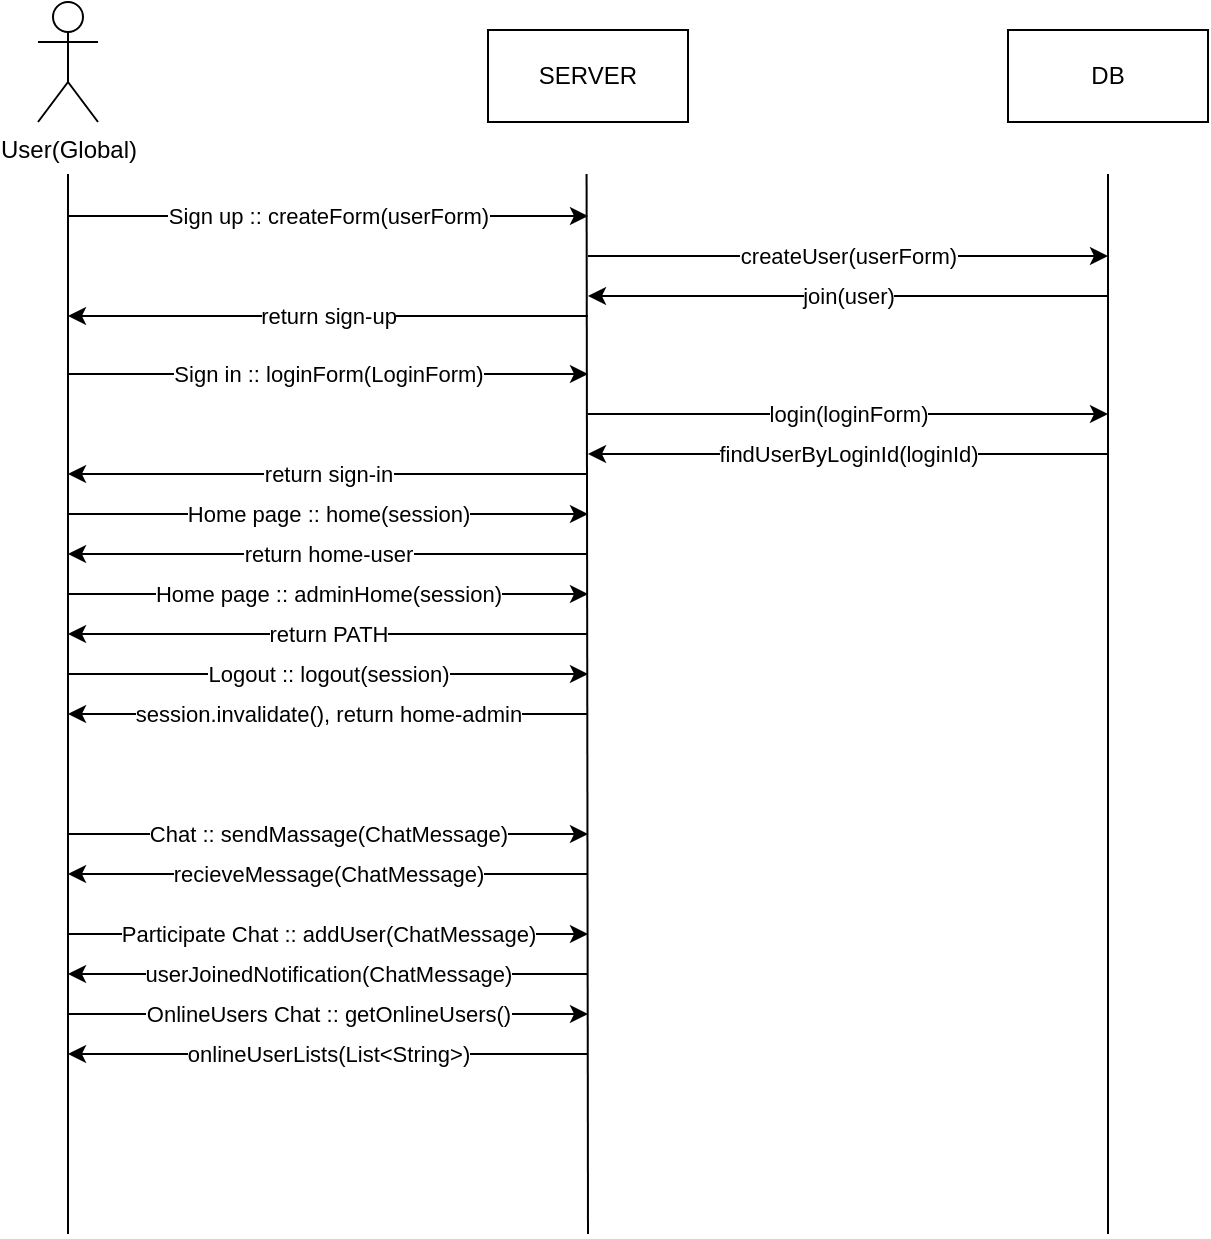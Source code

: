 <mxfile version="24.5.3" type="device">
  <diagram name="페이지-1" id="M4-e2FvrFqh1SJA5EF41">
    <mxGraphModel dx="1327" dy="673" grid="1" gridSize="10" guides="1" tooltips="1" connect="1" arrows="1" fold="1" page="1" pageScale="1" pageWidth="827" pageHeight="1169" math="0" shadow="0">
      <root>
        <mxCell id="0" />
        <mxCell id="1" parent="0" />
        <mxCell id="HQ5jh7fbDC8ZT-q5LC9b-1" value="User(Global)" style="shape=umlActor;verticalLabelPosition=bottom;verticalAlign=top;html=1;outlineConnect=0;" vertex="1" parent="1">
          <mxGeometry x="105" y="64" width="30" height="60" as="geometry" />
        </mxCell>
        <mxCell id="HQ5jh7fbDC8ZT-q5LC9b-2" value="" style="endArrow=none;html=1;rounded=0;" edge="1" parent="1">
          <mxGeometry width="50" height="50" relative="1" as="geometry">
            <mxPoint x="120" y="680" as="sourcePoint" />
            <mxPoint x="120" y="150" as="targetPoint" />
          </mxGeometry>
        </mxCell>
        <mxCell id="HQ5jh7fbDC8ZT-q5LC9b-3" value="SERVER" style="rounded=0;whiteSpace=wrap;html=1;" vertex="1" parent="1">
          <mxGeometry x="330" y="78" width="100" height="46" as="geometry" />
        </mxCell>
        <mxCell id="HQ5jh7fbDC8ZT-q5LC9b-4" value="DB" style="rounded=0;whiteSpace=wrap;html=1;" vertex="1" parent="1">
          <mxGeometry x="590" y="78" width="100" height="46" as="geometry" />
        </mxCell>
        <mxCell id="HQ5jh7fbDC8ZT-q5LC9b-5" value="" style="endArrow=none;html=1;rounded=0;" edge="1" parent="1">
          <mxGeometry width="50" height="50" relative="1" as="geometry">
            <mxPoint x="380" y="680" as="sourcePoint" />
            <mxPoint x="379.29" y="150" as="targetPoint" />
          </mxGeometry>
        </mxCell>
        <mxCell id="HQ5jh7fbDC8ZT-q5LC9b-6" value="" style="endArrow=none;html=1;rounded=0;" edge="1" parent="1">
          <mxGeometry width="50" height="50" relative="1" as="geometry">
            <mxPoint x="640" y="680" as="sourcePoint" />
            <mxPoint x="640" y="150" as="targetPoint" />
          </mxGeometry>
        </mxCell>
        <mxCell id="HQ5jh7fbDC8ZT-q5LC9b-7" value="Sign up :: createForm(userForm)" style="endArrow=classic;html=1;rounded=0;" edge="1" parent="1">
          <mxGeometry width="50" height="50" relative="1" as="geometry">
            <mxPoint x="120" y="171" as="sourcePoint" />
            <mxPoint x="380" y="171" as="targetPoint" />
          </mxGeometry>
        </mxCell>
        <mxCell id="HQ5jh7fbDC8ZT-q5LC9b-11" value="createUser(userForm)" style="endArrow=classic;html=1;rounded=0;" edge="1" parent="1">
          <mxGeometry width="50" height="50" relative="1" as="geometry">
            <mxPoint x="380" y="191" as="sourcePoint" />
            <mxPoint x="640" y="191" as="targetPoint" />
          </mxGeometry>
        </mxCell>
        <mxCell id="HQ5jh7fbDC8ZT-q5LC9b-12" value="join(user)" style="endArrow=classic;html=1;rounded=0;" edge="1" parent="1">
          <mxGeometry width="50" height="50" relative="1" as="geometry">
            <mxPoint x="640" y="211" as="sourcePoint" />
            <mxPoint x="380" y="211" as="targetPoint" />
            <mxPoint as="offset" />
          </mxGeometry>
        </mxCell>
        <mxCell id="HQ5jh7fbDC8ZT-q5LC9b-14" value="return sign-up" style="endArrow=classic;html=1;rounded=0;" edge="1" parent="1">
          <mxGeometry width="50" height="50" relative="1" as="geometry">
            <mxPoint x="380" y="221" as="sourcePoint" />
            <mxPoint x="120" y="221" as="targetPoint" />
            <mxPoint as="offset" />
          </mxGeometry>
        </mxCell>
        <mxCell id="HQ5jh7fbDC8ZT-q5LC9b-15" value="Sign in :: loginForm(LoginForm)" style="endArrow=classic;html=1;rounded=0;" edge="1" parent="1">
          <mxGeometry width="50" height="50" relative="1" as="geometry">
            <mxPoint x="120" y="250" as="sourcePoint" />
            <mxPoint x="380" y="250" as="targetPoint" />
            <mxPoint as="offset" />
          </mxGeometry>
        </mxCell>
        <mxCell id="HQ5jh7fbDC8ZT-q5LC9b-16" value="login(loginForm)" style="endArrow=classic;html=1;rounded=0;" edge="1" parent="1">
          <mxGeometry width="50" height="50" relative="1" as="geometry">
            <mxPoint x="380" y="270" as="sourcePoint" />
            <mxPoint x="640" y="270" as="targetPoint" />
          </mxGeometry>
        </mxCell>
        <mxCell id="HQ5jh7fbDC8ZT-q5LC9b-17" value="findUserByLoginId(loginId)" style="endArrow=classic;html=1;rounded=0;" edge="1" parent="1">
          <mxGeometry width="50" height="50" relative="1" as="geometry">
            <mxPoint x="640" y="290" as="sourcePoint" />
            <mxPoint x="380" y="290" as="targetPoint" />
            <mxPoint as="offset" />
          </mxGeometry>
        </mxCell>
        <mxCell id="HQ5jh7fbDC8ZT-q5LC9b-18" value="return sign-in" style="endArrow=classic;html=1;rounded=0;" edge="1" parent="1">
          <mxGeometry width="50" height="50" relative="1" as="geometry">
            <mxPoint x="380" y="300" as="sourcePoint" />
            <mxPoint x="120" y="300" as="targetPoint" />
            <mxPoint as="offset" />
          </mxGeometry>
        </mxCell>
        <mxCell id="HQ5jh7fbDC8ZT-q5LC9b-20" value="Home page :: home(session)" style="endArrow=classic;html=1;rounded=0;" edge="1" parent="1">
          <mxGeometry width="50" height="50" relative="1" as="geometry">
            <mxPoint x="120" y="320" as="sourcePoint" />
            <mxPoint x="380" y="320" as="targetPoint" />
            <mxPoint as="offset" />
          </mxGeometry>
        </mxCell>
        <mxCell id="HQ5jh7fbDC8ZT-q5LC9b-23" value="return home-user" style="endArrow=classic;html=1;rounded=0;" edge="1" parent="1">
          <mxGeometry width="50" height="50" relative="1" as="geometry">
            <mxPoint x="380" y="340" as="sourcePoint" />
            <mxPoint x="120" y="340" as="targetPoint" />
            <mxPoint as="offset" />
          </mxGeometry>
        </mxCell>
        <mxCell id="HQ5jh7fbDC8ZT-q5LC9b-28" value="Home page :: adminHome(session)" style="endArrow=classic;html=1;rounded=0;" edge="1" parent="1">
          <mxGeometry width="50" height="50" relative="1" as="geometry">
            <mxPoint x="120" y="360" as="sourcePoint" />
            <mxPoint x="380" y="360" as="targetPoint" />
            <mxPoint as="offset" />
          </mxGeometry>
        </mxCell>
        <mxCell id="HQ5jh7fbDC8ZT-q5LC9b-29" value="return PATH" style="endArrow=classic;html=1;rounded=0;" edge="1" parent="1">
          <mxGeometry width="50" height="50" relative="1" as="geometry">
            <mxPoint x="380" y="380" as="sourcePoint" />
            <mxPoint x="120" y="380" as="targetPoint" />
            <mxPoint as="offset" />
          </mxGeometry>
        </mxCell>
        <mxCell id="HQ5jh7fbDC8ZT-q5LC9b-34" value="Logout :: logout(session)" style="endArrow=classic;html=1;rounded=0;" edge="1" parent="1">
          <mxGeometry width="50" height="50" relative="1" as="geometry">
            <mxPoint x="120" y="400" as="sourcePoint" />
            <mxPoint x="380" y="400" as="targetPoint" />
            <mxPoint as="offset" />
          </mxGeometry>
        </mxCell>
        <mxCell id="HQ5jh7fbDC8ZT-q5LC9b-35" value="session.invalidate(), return home-admin" style="endArrow=classic;html=1;rounded=0;" edge="1" parent="1">
          <mxGeometry width="50" height="50" relative="1" as="geometry">
            <mxPoint x="380" y="420" as="sourcePoint" />
            <mxPoint x="120" y="420" as="targetPoint" />
            <mxPoint as="offset" />
          </mxGeometry>
        </mxCell>
        <mxCell id="HQ5jh7fbDC8ZT-q5LC9b-37" value="Chat :: sendMassage(ChatMessage)" style="endArrow=classic;html=1;rounded=0;" edge="1" parent="1">
          <mxGeometry width="50" height="50" relative="1" as="geometry">
            <mxPoint x="120" y="480" as="sourcePoint" />
            <mxPoint x="380" y="480" as="targetPoint" />
          </mxGeometry>
        </mxCell>
        <mxCell id="HQ5jh7fbDC8ZT-q5LC9b-40" value="recieveMessage(ChatMessage)" style="endArrow=classic;html=1;rounded=0;" edge="1" parent="1">
          <mxGeometry width="50" height="50" relative="1" as="geometry">
            <mxPoint x="380" y="500" as="sourcePoint" />
            <mxPoint x="120" y="500" as="targetPoint" />
            <mxPoint as="offset" />
          </mxGeometry>
        </mxCell>
        <mxCell id="HQ5jh7fbDC8ZT-q5LC9b-41" value="Participate Chat :: addUser(ChatMessage)" style="endArrow=classic;html=1;rounded=0;" edge="1" parent="1">
          <mxGeometry width="50" height="50" relative="1" as="geometry">
            <mxPoint x="120" y="530" as="sourcePoint" />
            <mxPoint x="380" y="530" as="targetPoint" />
          </mxGeometry>
        </mxCell>
        <mxCell id="HQ5jh7fbDC8ZT-q5LC9b-42" value="userJoinedNotification(ChatMessage)" style="endArrow=classic;html=1;rounded=0;" edge="1" parent="1">
          <mxGeometry width="50" height="50" relative="1" as="geometry">
            <mxPoint x="380" y="550" as="sourcePoint" />
            <mxPoint x="120" y="550" as="targetPoint" />
            <mxPoint as="offset" />
          </mxGeometry>
        </mxCell>
        <mxCell id="HQ5jh7fbDC8ZT-q5LC9b-43" value="OnlineUsers Chat :: getOnlineUsers()" style="endArrow=classic;html=1;rounded=0;" edge="1" parent="1">
          <mxGeometry width="50" height="50" relative="1" as="geometry">
            <mxPoint x="120" y="570" as="sourcePoint" />
            <mxPoint x="380" y="570" as="targetPoint" />
          </mxGeometry>
        </mxCell>
        <mxCell id="HQ5jh7fbDC8ZT-q5LC9b-44" value="onlineUserLists(List&amp;lt;String&amp;gt;)" style="endArrow=classic;html=1;rounded=0;" edge="1" parent="1">
          <mxGeometry width="50" height="50" relative="1" as="geometry">
            <mxPoint x="380" y="590" as="sourcePoint" />
            <mxPoint x="120" y="590" as="targetPoint" />
            <mxPoint as="offset" />
          </mxGeometry>
        </mxCell>
      </root>
    </mxGraphModel>
  </diagram>
</mxfile>
